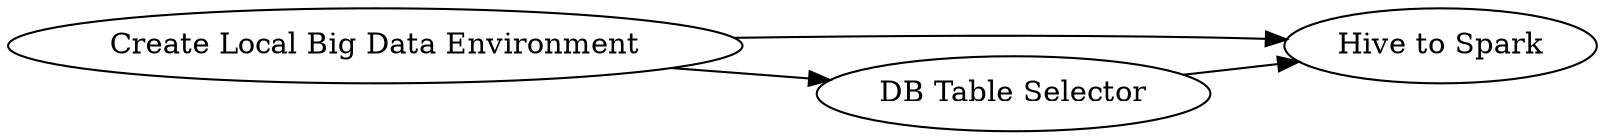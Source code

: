digraph {
	"7817872810302691918_213" [label="Hive to Spark"]
	"7817872810302691918_212" [label="DB Table Selector"]
	"7817872810302691918_214" [label="Create Local Big Data Environment"]
	"7817872810302691918_212" -> "7817872810302691918_213"
	"7817872810302691918_214" -> "7817872810302691918_213"
	"7817872810302691918_214" -> "7817872810302691918_212"
	rankdir=LR
}
